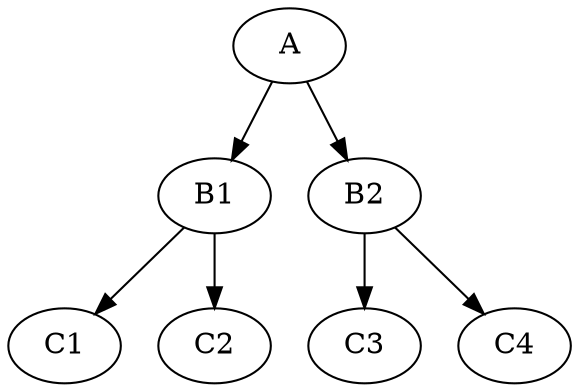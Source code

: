 digraph G {
    graph [charset=latin1, fontname=Verdana, size=6];
    A [URL="http://github.com/d13sector/GraphvizUtils/"]
    A -> B1
    A -> B2
    B1 -> C1
    B1 -> C2
    B2 -> C3
    B2 -> C4
}
